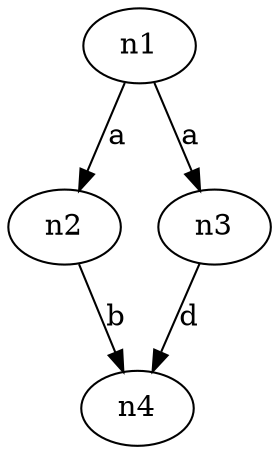 strict digraph  {
1 [label=n1, attr="{}"];
2 [label=n2, attr="{}"];
3 [label=n3, attr="{}"];
4 [label=n4, attr="{}"];
1 -> 2  [weight="0.5", label=a];
1 -> 3  [weight="0.5", label=a];
2 -> 4  [weight=1, label=b];
3 -> 4  [weight=1, label=d];
}
